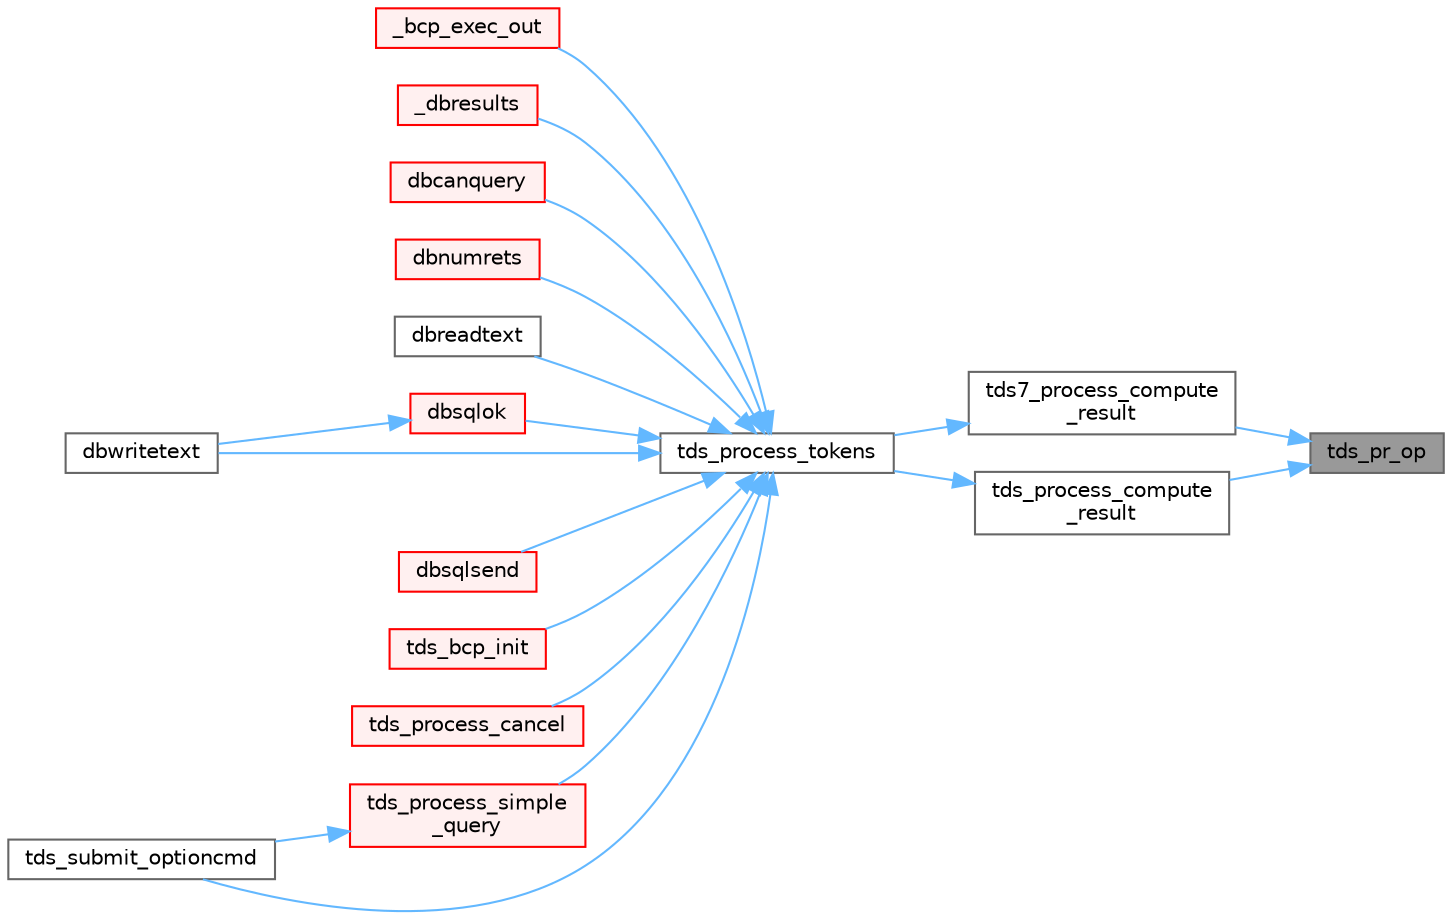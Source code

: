 digraph "tds_pr_op"
{
 // LATEX_PDF_SIZE
  bgcolor="transparent";
  edge [fontname=Helvetica,fontsize=10,labelfontname=Helvetica,labelfontsize=10];
  node [fontname=Helvetica,fontsize=10,shape=box,height=0.2,width=0.4];
  rankdir="RL";
  Node1 [id="Node000001",label="tds_pr_op",height=0.2,width=0.4,color="gray40", fillcolor="grey60", style="filled", fontcolor="black",tooltip="Returns string representation for a given operation."];
  Node1 -> Node2 [id="edge1_Node000001_Node000002",dir="back",color="steelblue1",style="solid",tooltip=" "];
  Node2 [id="Node000002",label="tds7_process_compute\l_result",height=0.2,width=0.4,color="grey40", fillcolor="white", style="filled",URL="$a00580.html#ga6728e344caa20aea1def85f58dea138b",tooltip="tds7_process_compute_result() processes compute result sets for TDS 7/8."];
  Node2 -> Node3 [id="edge2_Node000002_Node000003",dir="back",color="steelblue1",style="solid",tooltip=" "];
  Node3 [id="Node000003",label="tds_process_tokens",height=0.2,width=0.4,color="grey40", fillcolor="white", style="filled",URL="$a00580.html#gabfc9de1d1fe718818caf63a4be4035a6",tooltip="process all streams."];
  Node3 -> Node4 [id="edge3_Node000003_Node000004",dir="back",color="steelblue1",style="solid",tooltip=" "];
  Node4 [id="Node000004",label="_bcp_exec_out",height=0.2,width=0.4,color="red", fillcolor="#FFF0F0", style="filled",URL="$a00566.html#gae67546338cb9542a4902aa914f57f314",tooltip=" "];
  Node3 -> Node6 [id="edge4_Node000003_Node000006",dir="back",color="steelblue1",style="solid",tooltip=" "];
  Node6 [id="Node000006",label="_dbresults",height=0.2,width=0.4,color="red", fillcolor="#FFF0F0", style="filled",URL="$a00563.html#gaf1879b85e8238c015b9648d077665285",tooltip=" "];
  Node3 -> Node10 [id="edge5_Node000003_Node000010",dir="back",color="steelblue1",style="solid",tooltip=" "];
  Node10 [id="Node000010",label="dbcanquery",height=0.2,width=0.4,color="red", fillcolor="#FFF0F0", style="filled",URL="$a00563.html#ga559e24ba70d0d96c3469eb6ab8f74e05",tooltip="Cancel the query currently being retrieved, discarding all pending rows."];
  Node3 -> Node11 [id="edge6_Node000003_Node000011",dir="back",color="steelblue1",style="solid",tooltip=" "];
  Node11 [id="Node000011",label="dbnumrets",height=0.2,width=0.4,color="red", fillcolor="#FFF0F0", style="filled",URL="$a00564.html#gaff09873008411a0573f6d1a9e6c7cf4b",tooltip="Get count of output parameters filled by a stored procedure."];
  Node3 -> Node15 [id="edge7_Node000003_Node000015",dir="back",color="steelblue1",style="solid",tooltip=" "];
  Node15 [id="Node000015",label="dbreadtext",height=0.2,width=0.4,color="grey40", fillcolor="white", style="filled",URL="$a00563.html#gadd5685565c8c6c86079e17b8a73b324c",tooltip="Fetch part of a text or image value from the server."];
  Node3 -> Node16 [id="edge8_Node000003_Node000016",dir="back",color="steelblue1",style="solid",tooltip=" "];
  Node16 [id="Node000016",label="dbsqlok",height=0.2,width=0.4,color="red", fillcolor="#FFF0F0", style="filled",URL="$a00563.html#gae1f50a6a2c31fda57cb481922b06841e",tooltip="Wait for results of a query from the server."];
  Node16 -> Node9 [id="edge9_Node000016_Node000009",dir="back",color="steelblue1",style="solid",tooltip=" "];
  Node9 [id="Node000009",label="dbwritetext",height=0.2,width=0.4,color="grey40", fillcolor="white", style="filled",URL="$a00563.html#ga548153eb2eae76c48aa9d4b72258dc1c",tooltip="Send text or image data to the server."];
  Node3 -> Node18 [id="edge10_Node000003_Node000018",dir="back",color="steelblue1",style="solid",tooltip=" "];
  Node18 [id="Node000018",label="dbsqlsend",height=0.2,width=0.4,color="red", fillcolor="#FFF0F0", style="filled",URL="$a00563.html#gac980139b9cea03cf93e373d425991481",tooltip="Transmit the command buffer to the server."];
  Node3 -> Node9 [id="edge11_Node000003_Node000009",dir="back",color="steelblue1",style="solid",tooltip=" "];
  Node3 -> Node19 [id="edge12_Node000003_Node000019",dir="back",color="steelblue1",style="solid",tooltip=" "];
  Node19 [id="Node000019",label="tds_bcp_init",height=0.2,width=0.4,color="red", fillcolor="#FFF0F0", style="filled",URL="$a00251.html#ac6610c72bd31bad5378f760fa9b12d66",tooltip="Initialize BCP information."];
  Node3 -> Node21 [id="edge13_Node000003_Node000021",dir="back",color="steelblue1",style="solid",tooltip=" "];
  Node21 [id="Node000021",label="tds_process_cancel",height=0.2,width=0.4,color="red", fillcolor="#FFF0F0", style="filled",URL="$a00580.html#gaf233e79967f82f4e0dd4d11524917a34",tooltip=" "];
  Node3 -> Node23 [id="edge14_Node000003_Node000023",dir="back",color="steelblue1",style="solid",tooltip=" "];
  Node23 [id="Node000023",label="tds_process_simple\l_query",height=0.2,width=0.4,color="red", fillcolor="#FFF0F0", style="filled",URL="$a00580.html#gaeeb1562044786ea17bea361ed83e6946",tooltip="Process results for simple query as \"SET TEXTSIZE\" or \"USE dbname\" If the statement returns results,..."];
  Node23 -> Node36 [id="edge15_Node000023_Node000036",dir="back",color="steelblue1",style="solid",tooltip=" "];
  Node36 [id="Node000036",label="tds_submit_optioncmd",height=0.2,width=0.4,color="grey40", fillcolor="white", style="filled",URL="$a00578.html#gaf0da49585d39e99780a004ee2ca23479",tooltip="Send option commands to server."];
  Node3 -> Node36 [id="edge16_Node000003_Node000036",dir="back",color="steelblue1",style="solid",tooltip=" "];
  Node1 -> Node38 [id="edge17_Node000001_Node000038",dir="back",color="steelblue1",style="solid",tooltip=" "];
  Node38 [id="Node000038",label="tds_process_compute\l_result",height=0.2,width=0.4,color="grey40", fillcolor="white", style="filled",URL="$a00580.html#gae3368ea80d0d8b13791ceb13ee5f19c9",tooltip="tds_process_compute_result() processes compute result sets."];
  Node38 -> Node3 [id="edge18_Node000038_Node000003",dir="back",color="steelblue1",style="solid",tooltip=" "];
}
